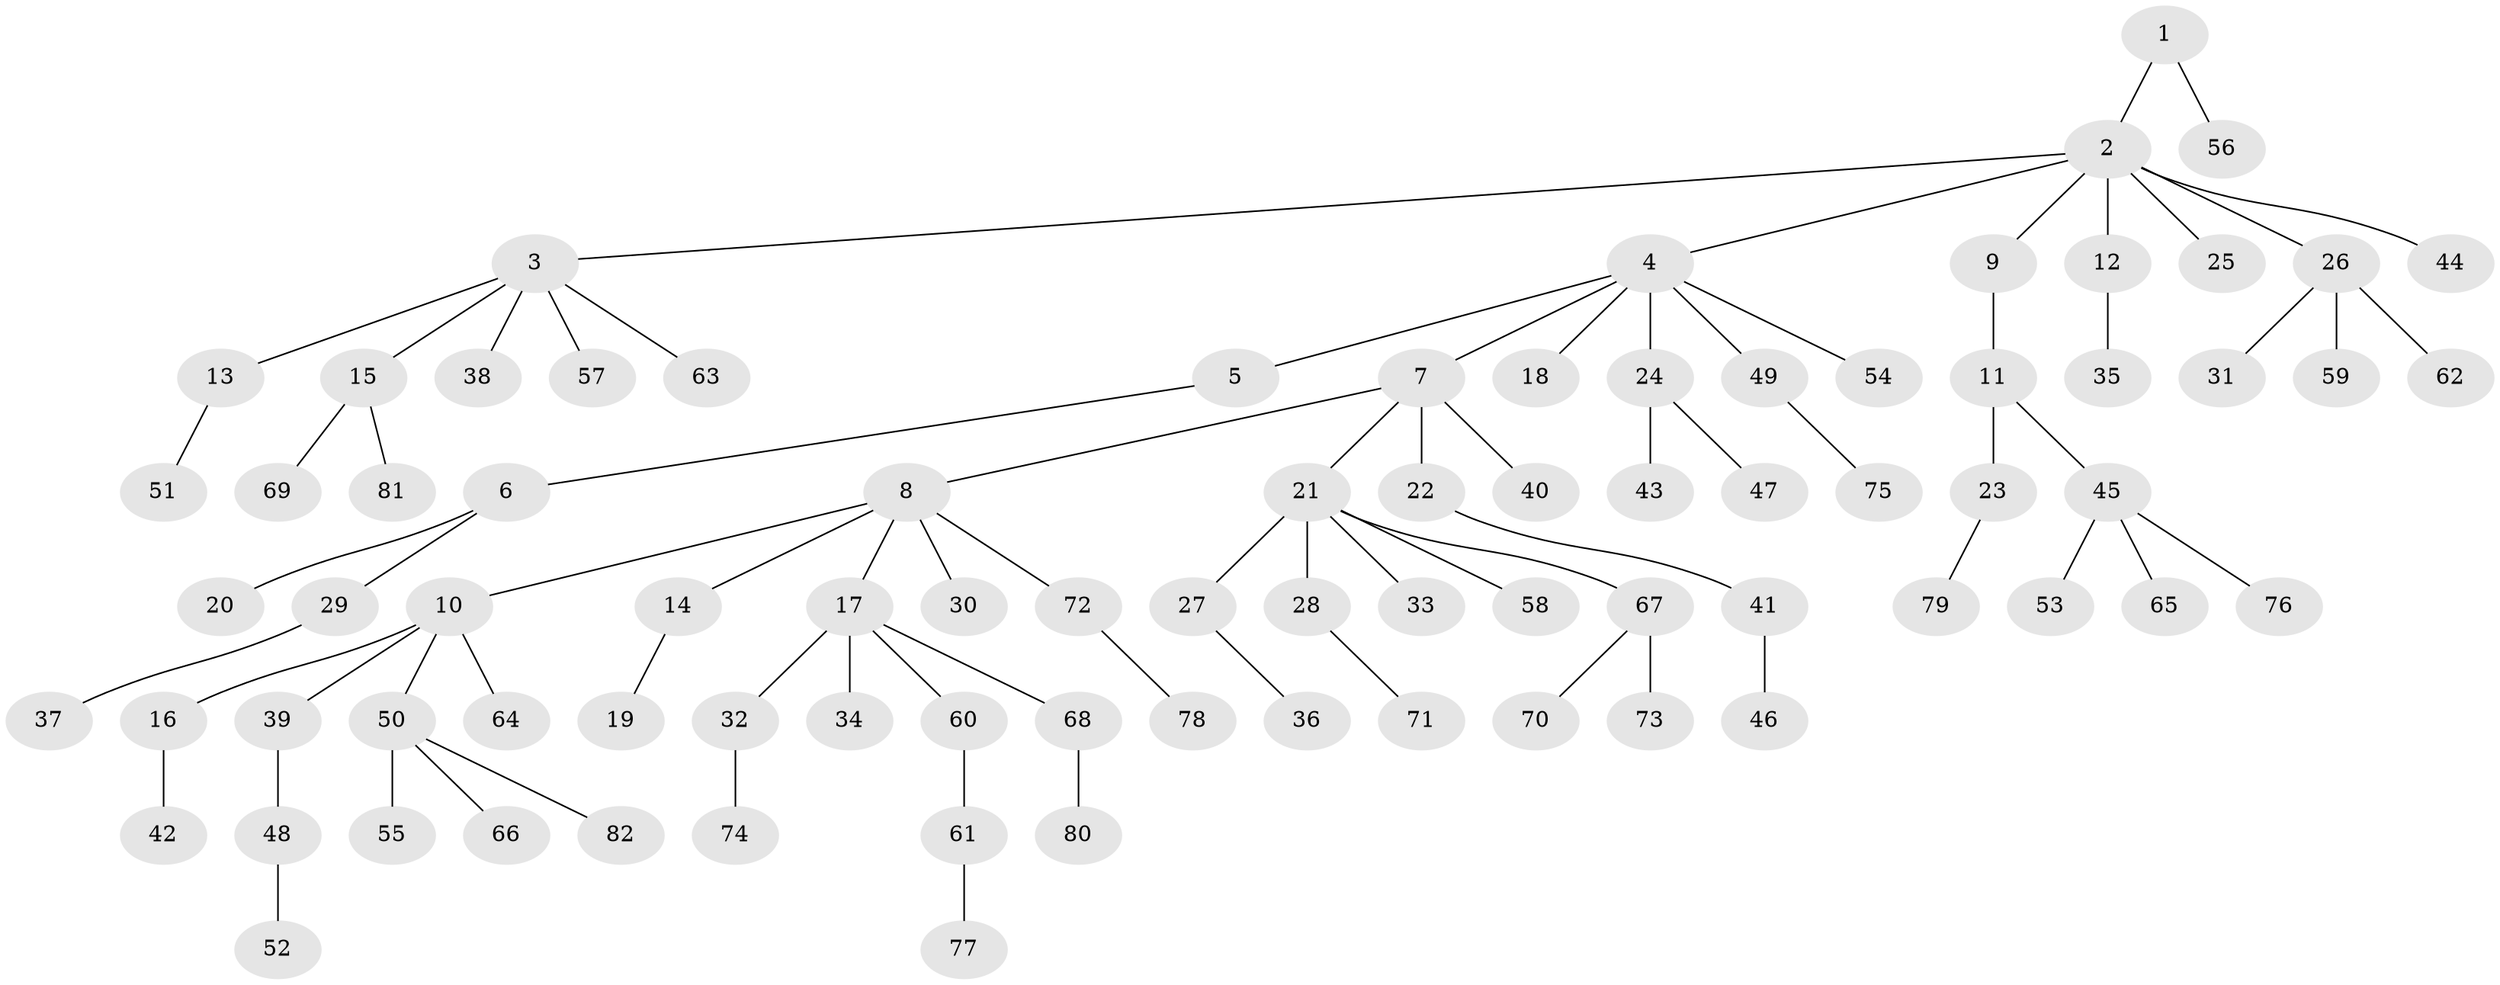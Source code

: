 // coarse degree distribution, {1: 0.6785714285714286, 8: 0.017857142857142856, 5: 0.03571428571428571, 6: 0.03571428571428571, 3: 0.07142857142857142, 9: 0.017857142857142856, 7: 0.017857142857142856, 2: 0.125}
// Generated by graph-tools (version 1.1) at 2025/24/03/03/25 07:24:06]
// undirected, 82 vertices, 81 edges
graph export_dot {
graph [start="1"]
  node [color=gray90,style=filled];
  1;
  2;
  3;
  4;
  5;
  6;
  7;
  8;
  9;
  10;
  11;
  12;
  13;
  14;
  15;
  16;
  17;
  18;
  19;
  20;
  21;
  22;
  23;
  24;
  25;
  26;
  27;
  28;
  29;
  30;
  31;
  32;
  33;
  34;
  35;
  36;
  37;
  38;
  39;
  40;
  41;
  42;
  43;
  44;
  45;
  46;
  47;
  48;
  49;
  50;
  51;
  52;
  53;
  54;
  55;
  56;
  57;
  58;
  59;
  60;
  61;
  62;
  63;
  64;
  65;
  66;
  67;
  68;
  69;
  70;
  71;
  72;
  73;
  74;
  75;
  76;
  77;
  78;
  79;
  80;
  81;
  82;
  1 -- 2;
  1 -- 56;
  2 -- 3;
  2 -- 4;
  2 -- 9;
  2 -- 12;
  2 -- 25;
  2 -- 26;
  2 -- 44;
  3 -- 13;
  3 -- 15;
  3 -- 38;
  3 -- 57;
  3 -- 63;
  4 -- 5;
  4 -- 7;
  4 -- 18;
  4 -- 24;
  4 -- 49;
  4 -- 54;
  5 -- 6;
  6 -- 20;
  6 -- 29;
  7 -- 8;
  7 -- 21;
  7 -- 22;
  7 -- 40;
  8 -- 10;
  8 -- 14;
  8 -- 17;
  8 -- 30;
  8 -- 72;
  9 -- 11;
  10 -- 16;
  10 -- 39;
  10 -- 50;
  10 -- 64;
  11 -- 23;
  11 -- 45;
  12 -- 35;
  13 -- 51;
  14 -- 19;
  15 -- 69;
  15 -- 81;
  16 -- 42;
  17 -- 32;
  17 -- 34;
  17 -- 60;
  17 -- 68;
  21 -- 27;
  21 -- 28;
  21 -- 33;
  21 -- 58;
  21 -- 67;
  22 -- 41;
  23 -- 79;
  24 -- 43;
  24 -- 47;
  26 -- 31;
  26 -- 59;
  26 -- 62;
  27 -- 36;
  28 -- 71;
  29 -- 37;
  32 -- 74;
  39 -- 48;
  41 -- 46;
  45 -- 53;
  45 -- 65;
  45 -- 76;
  48 -- 52;
  49 -- 75;
  50 -- 55;
  50 -- 66;
  50 -- 82;
  60 -- 61;
  61 -- 77;
  67 -- 70;
  67 -- 73;
  68 -- 80;
  72 -- 78;
}
